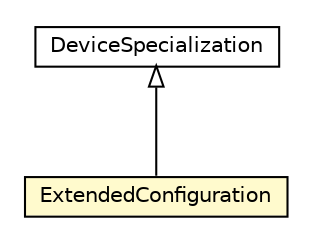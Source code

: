 #!/usr/local/bin/dot
#
# Class diagram 
# Generated by UMLGraph version R5_6-24-gf6e263 (http://www.umlgraph.org/)
#

digraph G {
	edge [fontname="Helvetica",fontsize=10,labelfontname="Helvetica",labelfontsize=10];
	node [fontname="Helvetica",fontsize=10,shape=plaintext];
	nodesep=0.25;
	ranksep=0.5;
	// org.universAAL.lddi.lib.ieeex73std.x73.p104zz.ExtendedConfiguration
	c3889474 [label=<<table title="org.universAAL.lddi.lib.ieeex73std.x73.p104zz.ExtendedConfiguration" border="0" cellborder="1" cellspacing="0" cellpadding="2" port="p" bgcolor="lemonChiffon" href="./ExtendedConfiguration.html">
		<tr><td><table border="0" cellspacing="0" cellpadding="1">
<tr><td align="center" balign="center"> ExtendedConfiguration </td></tr>
		</table></td></tr>
		</table>>, URL="./ExtendedConfiguration.html", fontname="Helvetica", fontcolor="black", fontsize=10.0];
	// org.universAAL.lddi.lib.ieeex73std.x73.p104zz.DeviceSpecialization
	c3889479 [label=<<table title="org.universAAL.lddi.lib.ieeex73std.x73.p104zz.DeviceSpecialization" border="0" cellborder="1" cellspacing="0" cellpadding="2" port="p" href="./DeviceSpecialization.html">
		<tr><td><table border="0" cellspacing="0" cellpadding="1">
<tr><td align="center" balign="center"> DeviceSpecialization </td></tr>
		</table></td></tr>
		</table>>, URL="./DeviceSpecialization.html", fontname="Helvetica", fontcolor="black", fontsize=10.0];
	//org.universAAL.lddi.lib.ieeex73std.x73.p104zz.ExtendedConfiguration extends org.universAAL.lddi.lib.ieeex73std.x73.p104zz.DeviceSpecialization
	c3889479:p -> c3889474:p [dir=back,arrowtail=empty];
}


